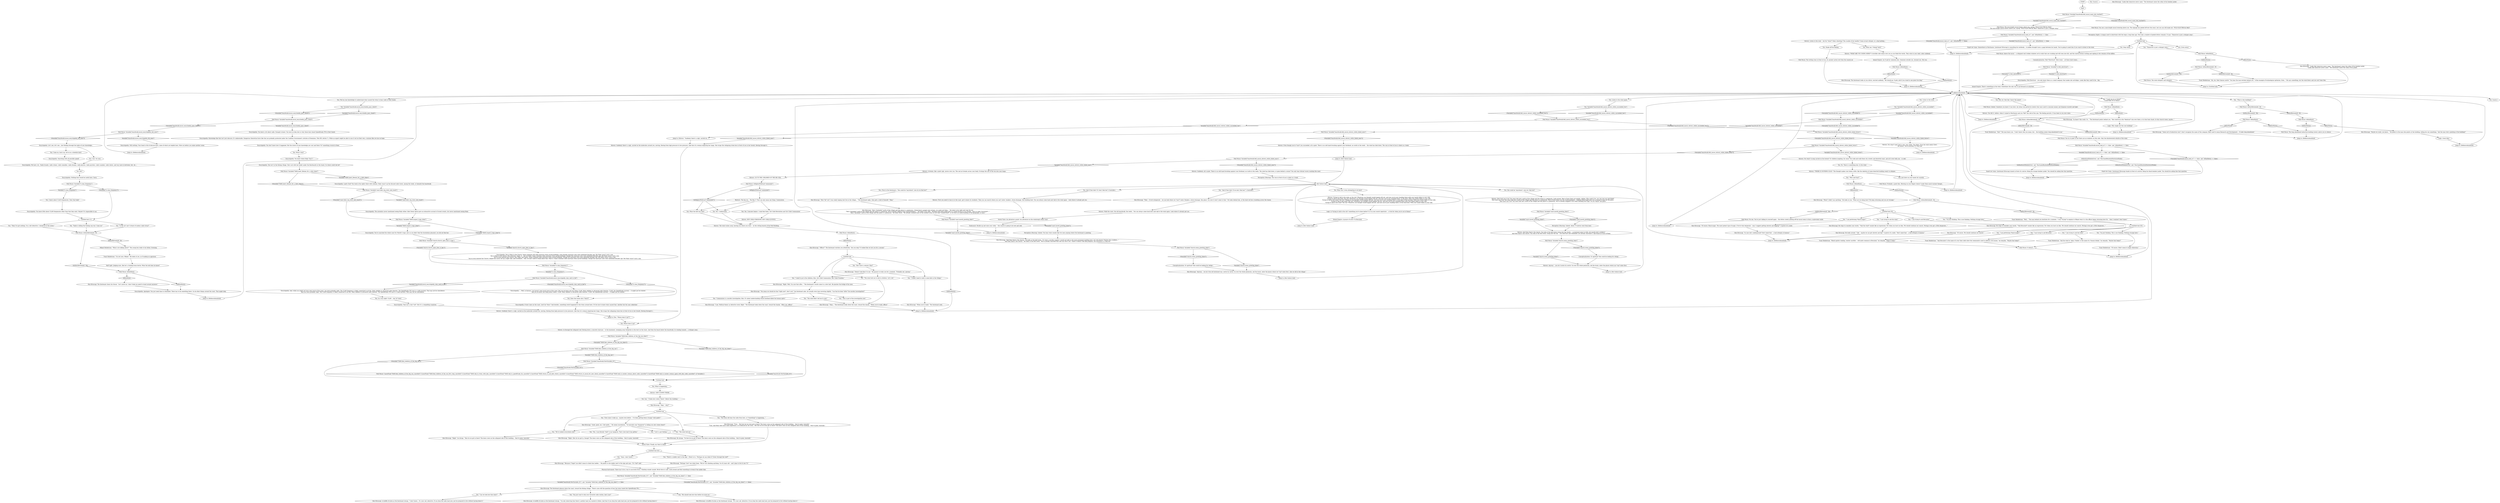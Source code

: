 # BOARDWALK / FELD MURAL
# 1. Observe the mural.
#2. Shivers White Check to see stairs, which then allows you to use the ladder to get to the roof.
# ==================================================
digraph G {
	  0 [label="START"];
	  1 [label="input"];
	  2 [label="Kim Kitsuragi: \"Some sort of industrial ruin? I don't recognize the name of the company. R&D used to mean Research and Development... It looks long-abandoned.\""];
	  3 [label="Shivers: Even though you're *sure* you succeeded, all is quiet. There is no cold hand brushing against your forehead, no rustle in the reeds -- the wind has died down. The ruin in front of you is silent as a tomb."];
	  4 [label="first failure hub"];
	  5 [label="Feld Mural: IsKimHere()"];
	  6 [label="IsKimHere()", shape=diamond];
	  7 [label="!(IsKimHere())", shape=diamond];
	  8 [label="You: Say: \"I think she's down *there*. Below this building.\""];
	  9 [label="Feld Mural: Variable[\"boardwalk.feld_mural_main_hub_reached\"]"];
	  10 [label="Variable[\"boardwalk.feld_mural_main_hub_reached\"]", shape=diamond];
	  11 [label="!(Variable[\"boardwalk.feld_mural_main_hub_reached\"])", shape=diamond];
	  12 [label="Kim Kitsuragi: \"Okay...\" The lieutenant looks down the coast, toward the shacks. \"When you're ready, officer.\""];
	  13 [label="Encyclopedia: Let's see, let's see... Just flicking through the index of your knowledge..."];
	  14 [label="You: Does that mean she's *here*?"];
	  15 [label="Jump to: [feldmuralmainhub]"];
	  16 [label="Feld Mural: You see a once-bright mural towering above you. The signage has peeled off over the years, but you can still make out: 'FELD ELECTRICAL R&D'."];
	  17 [label="Feld Mural: You try to peer in but there are no windows on this side. Only the disinterested whistle of the wind."];
	  18 [label="You: She could be *anywhere*, how do I find her?"];
	  19 [label="Jump to: [feldmuralmainhub]"];
	  20 [label="Feld Mural: The once-bright mural towers above you, saying \"FELD ELECTRICAL R&D.\"\nThe once-bright mural towers above you, saying \"FELD ELECTRICAL R&D: Tomorrow is just a whisper away.\""];
	  21 [label="Shivers: For what? A song carried on the breeze? Or children laughing, far away? You walk and walk these city streets and deserted coast, and all it ever tells you -- is cold."];
	  22 [label="Kim Kitsuragi: \"Of course. Black magic. The most potent type of magic. If we're that desperate -- may I suggest getting shovels and digging?\" A quiver of a smile."];
	  23 [label="Shivers: For what? God? God is very, very silent. Too silent. Even the wind seems tired...\nBe honest. You're praying. It's that bad."];
	  24 [label="You: Yes, Comrade Zephyr. I shall find them. Girl Child Revolution and Girl Child Communism!"];
	  25 [label="You: Cool. No rush."];
	  26 [label="You: But?"];
	  27 [label="Feld Mural: IsHourBetween(8, 19)"];
	  28 [label="IsHourBetween(8, 19)", shape=diamond];
	  29 [label="!(IsHourBetween(8, 19))", shape=diamond];
	  30 [label="Feld Mural: Variable[\"church.soona_greeting_done\"]"];
	  31 [label="Variable[\"church.soona_greeting_done\"]", shape=diamond];
	  32 [label="!(Variable[\"church.soona_greeting_done\"])", shape=diamond];
	  33 [label="Trant Heidelstam: \"Ask the wind or 'Aska i Vinden' is the name of a Vaasan lullaby,\" he remarks. \"Maybe that helps?\""];
	  34 [label="Feld Mural: Variable[\"boardwalk.feld_mural_shivers_white_succeeded_two\"]"];
	  35 [label="Variable[\"boardwalk.feld_mural_shivers_white_succeeded_two\"]", shape=diamond];
	  36 [label="!(Variable[\"boardwalk.feld_mural_shivers_white_succeeded_two\"])", shape=diamond];
	  37 [label="Kim Kitsuragi: He stops to consider your words. \"*Ask the wind* sounds like an expression. For when you have no idea. We should continue our search. Perhaps even get a little desperate...\""];
	  38 [label="Untitled hub"];
	  39 [label="Kim Kitsuragi: \"Right,\" he shrugs. \"How do we get in there? The doors were on the collapsed side of this building... they're gone, basically.\""];
	  40 [label="Kim Kitsuragi: \"Good, good, yes. Cold spells...\" He seems incredulous. \"So basically your *hangover* is telling you she's down there?\""];
	  41 [label="You: Why do I feel like I know this place?"];
	  42 [label="Encyclopedia: We have, uh... Radio brands, radio crimes, radio comedies, radio dramas, radio physics, radio psychics, radio scandals, radio shows, and way more in-between, but, uh...."];
	  43 [label="You: \"Is this all I am? A fount of useless radio trivia?\""];
	  44 [label="Encyclopedia: Land's End? You took in the sights there with Lilienne. Ruby wasn't up the disused radio tower, among the reeds, or beneath the boardwalk."];
	  45 [label="Jump to: [You: \"Where does it go?\"]"];
	  46 [label="Jump to: [feldmuralmainhub]"];
	  47 [label="You: \"The wind didn't tell me to wait.\""];
	  48 [label="You: \"Who said that?\""];
	  49 [label="You: \"I am performing *black magic*.\""];
	  50 [label="Logic: Great idea!"];
	  51 [label="You: What is happening..."];
	  52 [label="Kim Kitsuragi: \"Doesn't look like it to me.\" He pauses to study you for a moment. \"Probably not, anyway.\""];
	  53 [label="Encyclopedia: Still nothing. Your head is full of obscure facts, none of which are helpful here. Move on before you make another scene."];
	  54 [label="Encyclopedia: Nothing that would be useful here. Sorry."];
	  55 [label="Shivers: Suddenly there's a sigh, carried on the molecules around you, moving, flowing from high pressure to low pressure. Like that of a woman emptying her lungs. She wraps the collapsing stone box in front of you in her breath, flowing through it..."];
	  56 [label="You: \"The twins did hear the radio from here, so *something* is happening...\""];
	  57 [label="Feld Mural: CancelTask(\"TASK.find_children_of_the_big_sea_cancelled\");CancelTask(\"TASK.find_children_of_the_sea_first_step_cancelled\");CancelTask(\"TASK.talk_to_twins_with_kim_cancelled\");CancelTask(\"TASK.talk_to_speedfreaks_fm_cancelled\");CancelTask(\"TASK.return_to_ask_kids_where_cancelled\");CancelTask(\"TASK.return_to_mural_for_new_check_cancelled\");CancelTask(\"TASK.talk_to_washer_woman_about_radio_cancelled\");CancelTask(\"TASK.talk_to_washer_woman_again_with_kim_radio_cancelled\")--[[ Variable[ ]]"];
	  58 [label="Kim Kitsuragi: \"Looks like tomorrow never came.\" The lieutenant raises the collar of his bomber jacket.\n\"Looks like tomorrow never came.\" The lieutenant raises the collar of his jacket."];
	  59 [label="Feld Mural: Variable[\"church.soona_greeting_done\"]"];
	  60 [label="Variable[\"church.soona_greeting_done\"]", shape=diamond];
	  61 [label="!(Variable[\"church.soona_greeting_done\"])", shape=diamond];
	  62 [label="Jump to: [first failure hub]"];
	  63 [label="Feld Mural: Variable[\"coast.morell_greeting_done\"]"];
	  64 [label="Variable[\"coast.morell_greeting_done\"]", shape=diamond];
	  65 [label="!(Variable[\"coast.morell_greeting_done\"])", shape=diamond];
	  66 [label="Kim Kitsuragi: The lieutenant looks at you shiver, worried suddenly. \"We should go. It gets cold if you stand in one place too long.\""];
	  67 [label="Shivers: In through the collapsed roof, flowing down a concrete staircase -- to the basement, sweeping away footprints in the dust on the stairs. And then the beach below the boardwalk, its winding tunnels... a whisper away."];
	  68 [label="Jump to: [feldmuralmainhub]"];
	  69 [label="Shivers: A breeze, like a quiet sigh, moves over you. The cool air breaks across your body. It brings the salt of the sea into your lungs."];
	  70 [label="Kim Kitsuragi: \"Officer?\" The lieutenant watches you attentively. \"Are you okay? It looked like we lost you for a second.\""];
	  71 [label="You: Pull on your knowledge to understand what caused the twins to hear radio in their heads."];
	  72 [label="You: Variable[\"boardwalk.mural_encycloedia_pass_check\"]"];
	  73 [label="Variable[\"boardwalk.mural_encycloedia_pass_check\"]", shape=diamond];
	  74 [label="!(Variable[\"boardwalk.mural_encycloedia_pass_check\"])", shape=diamond];
	  75 [label="You: \"Can we look into that later?\""];
	  76 [label="Jump to: [Untitled hub]"];
	  77 [label="Conceptualization: Or spiritual? She could be looking for refuge..."];
	  78 [label="Shivers: How hard can it be? You were told she's north of the village and this place is a peninsula. Look around. West of here there are people, talking. Who could it be, you cup your ear and think?\nHow hard can it be? You were told she's north of the village and this place is a peninsula. West of here there are the cryptozoologists -- helping them might give you a reason to map out the place.\nHow hard can it be? You were told she's north of the village and this place is a peninsula. You've already mapped it out while checking the traps. So you *know* the place."];
	  79 [label="Feld Mural: IsKimHere()"];
	  80 [label="IsKimHere()", shape=diamond];
	  81 [label="!(IsKimHere())", shape=diamond];
	  82 [label="Feld Mural: IsHourBetween(8, 19)"];
	  83 [label="IsHourBetween(8, 19)", shape=diamond];
	  84 [label="!(IsHourBetween(8, 19))", shape=diamond];
	  85 [label="Kim Kitsuragi: He stops to consider your words. \"*Ask Revachol* sounds like an expression. For when you have no idea. We should continue our search. Perhaps even get a little desperate...\""];
	  86 [label="Trant Heidelstam: \"Blood spatter reading, rooster sacrifice -- still quite common in Revachol,\" he remarks. \"Hope it helps.\""];
	  87 [label="Kim Kitsuragi: \"Anyway -- we do it the old fashioned way: sector by sector. Go over the whole peninsula, ask the locals, enter the places where we *can* enter first. Like we did in the village.\""];
	  88 [label="Kim Kitsuragi: \"How *do* we? I was really hoping she'd be in the village...\" The lieutenant sighs, then gets a hold of himself: \"Okay.\""];
	  89 [label="Conceptualization: Or spiritual? She could be looking for refuge..."];
	  90 [label="Shivers: Walk the coast, the old boardwalk, the reeds... You can always come back here and talk to the wind again. Look where it already got you."];
	  91 [label="Shivers: The wind rushes away, leaving you where you were -- on the rotting boards of the Feld Building."];
	  92 [label="Untitled hub (11)"];
	  93 [label="Kim Kitsuragi: The lieutenant clears his throat. \"Let's move on. I don't think we need to stand around anymore.\""];
	  94 [label="Feld Mural: Variable[\"boardwalk.mural_encyclopedia_ulan_said_in_fail\"]"];
	  95 [label="Variable[\"boardwalk.mural_encyclopedia_ulan_said_in_fail\"]", shape=diamond];
	  96 [label="!(Variable[\"boardwalk.mural_encyclopedia_ulan_said_in_fail\"])", shape=diamond];
	  97 [label="Feld Mural: Variable[\"tc.feld_electrical\"]"];
	  98 [label="Variable[\"tc.feld_electrical\"]", shape=diamond];
	  99 [label="!(Variable[\"tc.feld_electrical\"])", shape=diamond];
	  100 [label="Savoir Faire: An adventure awaits! An adventure on the windswept urban coast."];
	  101 [label="Endurance: Buckle up and raise your collar -- this search is going to be wet and cold."];
	  102 [label="Jump to: [feldmuralmainhub]"];
	  103 [label="Feld Mural: It doesn't."];
	  104 [label="You: \"Tomorrow is just a whisper away...\""];
	  105 [label="Kim Kitsuragi: \"She's *probably* north of the village and this place is a peninsula. I think there's people west of here, we could ask them...\" He looks to his right and cups his ear.\n\"She's *probably* north of the village and this place is a peninsula. We've already talked to the cryptozoologists...\" He looks to his right. \"Working with them might give us a good excuse to run around -- give us some *structure*...\"\n\"She's *probably* north of the village and this place is a peninsula.\" He looks North. \"We already scanned most of the outdoor areas on our wild *cryptid hunt*, so we have an understanding of the geography, at least.\""];
	  106 [label="Kim Kitsuragi: He shrugs. \"So how do we get in there? The doors were on the collapsed side of this building... they're gone, basically.\""];
	  107 [label="You: \"I'm just thinking. This is me thinking. Nothing strange here.\""];
	  108 [label="Kim Kitsuragi: He looks around. \"Like -- maybe we can get shovels and dig?\" A quiver of a smile. \"Don't mind that -- a bad attempt at humour.\""];
	  109 [label="Esprit de Corps: Lieutenant Kitsuragi stands in front of a mirror, fixing his orange bomber jacket. You should be asking him that question."];
	  110 [label="Feld Mural: IsKimHere()"];
	  111 [label="IsKimHere()", shape=diamond];
	  112 [label="!(IsKimHere())", shape=diamond];
	  113 [label="Encyclopedia: You know little about ULAN frequencies other than that they exist. Maybe? It's impossible to say."];
	  114 [label="Encyclopedia: You know where Ruby *isn't.*"];
	  115 [label="Jump to: [feldmuralmainhub]"];
	  116 [label="Feld Mural: IsHourBetween(8, 19)"];
	  117 [label="IsHourBetween(8, 19)", shape=diamond];
	  118 [label="!(IsHourBetween(8, 19))", shape=diamond];
	  119 [label="You: \"I'm just thinking. This is me thinking. Nothing strange here.\""];
	  120 [label="Feld Mural: IsKimHere()"];
	  121 [label="IsKimHere()", shape=diamond];
	  122 [label="!(IsKimHere())", shape=diamond];
	  123 [label="Kim Kitsuragi: \"Because I *hope* you didn't mean to climb that ladder...\" He points to the ladder next to the sign and says: \"It's *not* safe.\""];
	  124 [label="You: [Leave.]"];
	  125 [label="Feld Mural: Variable[\"boardwalk.feld_mural_shivers_white_failed_once\"]"];
	  126 [label="Variable[\"boardwalk.feld_mural_shivers_white_failed_once\"]", shape=diamond];
	  127 [label="!(Variable[\"boardwalk.feld_mural_shivers_white_failed_once\"])", shape=diamond];
	  128 [label="You: Just blow on your hands for warmth."];
	  129 [label="You: \"Call it a gut feeling.\""];
	  130 [label="Inland Empire: There's something in the wind. Sometimes the only way to go forward is to fail first."];
	  131 [label="Jump to: [feldmuralmainhub]"];
	  132 [label="Feld Mural: IsKimHere()"];
	  133 [label="IsKimHere()", shape=diamond];
	  134 [label="!(IsKimHere())", shape=diamond];
	  135 [label="You: What's that?"];
	  136 [label="Feld Mural: Variable[\"coast.idiot_teq_story_end_reach\"]"];
	  137 [label="Variable[\"coast.idiot_teq_story_end_reach\"]", shape=diamond];
	  138 [label="!(Variable[\"coast.idiot_teq_story_end_reach\"])", shape=diamond];
	  139 [label="Feld Mural: Variable[\"church.church_open_door_w_key\"]"];
	  140 [label="Variable[\"church.church_open_door_w_key\"]", shape=diamond];
	  141 [label="!(Variable[\"church.church_open_door_w_key\"])", shape=diamond];
	  142 [label="Encyclopedia: If she's here on the coast, she'll be *here.* And besides, something weird happened to the twins around here. It'd be nice to know what caused that. Another fact for your collection!"];
	  143 [label="Feld Mural: The writing rises in front of you, its ancient carton wet from the coastal air."];
	  144 [label="You: (Turn to the lieutenant.) \"She could be *anywhere*, how do we find her?\""];
	  145 [label="You: \"There's a ladder next to the sign.\" (Point to it.) \"Perhaps we can climb it? Enter through the roof?\""];
	  146 [label="Kim Kitsuragi: \"Maybe we could, you know...\" He points to the man who points at the building, telling his son something. \"Ask the man who's pointing at the building?\""];
	  147 [label="You: \"I think I need to talk to some kids in the village.\""];
	  148 [label="You: \"This is part of the investigation now.\""];
	  149 [label="Feld Mural: Variable[\"boardwalk.mural_encycloedia_pass_check\"]"];
	  150 [label="Variable[\"boardwalk.mural_encycloedia_pass_check\"]", shape=diamond];
	  151 [label="!(Variable[\"boardwalk.mural_encycloedia_pass_check\"])", shape=diamond];
	  152 [label="Encyclopedia: You know a lot about radio. Enough to know: You have no idea how or why those boys heard Speedfreaks FM in their heads."];
	  153 [label="You: So I was right! ULAN -- she *is* here!"];
	  154 [label="Esprit de Corps: Lieutenant Kitsuragi stands in front of a mirror, fixing his black bomber jacket. You should be asking him that question."];
	  155 [label="Jump to: [first failure hub]"];
	  156 [label="Jump to: [feldmuralmainhub]"];
	  157 [label="Logic: Why single out this one building?"];
	  158 [label="Perception (Sight): A slogan used to intertwine with the loops a long time ago. Now only a shadow of peeled letters remains. It says: 'Tomorrow is just a whisper away'."];
	  159 [label="Perception (Hearing): Indeed. You hear what sounds like two men arguing where the lieutenant is pointing."];
	  160 [label="Kim Kitsuragi: \"What? I didn't say anything.\" He looks at you. \"What are we doing here? We keep returning and you act strange.\""];
	  161 [label="You: \"Yes. I can literally *talk* to my hangover. That's how bad it has gotten.\""];
	  162 [label="You: \"Then I've got nothing. I'm a shit detective. I should be in the sewer.\""];
	  163 [label="Mikael Heidelstam: \"What is he talking about?\" The young boy looks to his father, frowning."];
	  164 [label="Encyclopedia: Knowledge like that isn't just obscure; it's unknowable. Dangerous theoretical facts like that are probably protected under the Coalition Government's Articles of Dominion, Title XIV, Article 7c. While an expert might be able to suss it out on their own, a layman like you has no hope."];
	  165 [label="Untitled hub"];
	  166 [label="Kim Kitsuragi: A shuffle of nylon as the lieutenant shrugs. \"I don't know... It's your call, detective. If you drop the radio lead now, just be prepared to live without having done it.\""];
	  167 [label="Shivers: And then there's the church. You look at the bell tower rising into the clouds -- a prominent place to hide, but maybe she's reckless?\nAnd then there's the church. You look at the bell tower, rising into the sky -- you look East and remember you already searched it. And found no trace of Ruby."];
	  168 [label="Untitled hub (03)"];
	  169 [label="Kim Kitsuragi: \"Of course. We should continue our search.\""];
	  170 [label="Feld Mural: Variable[\"boardwalk.feld_mural_shivers_white_failed_once\"]"];
	  171 [label="Variable[\"boardwalk.feld_mural_shivers_white_failed_once\"]", shape=diamond];
	  172 [label="!(Variable[\"boardwalk.feld_mural_shivers_white_failed_once\"])", shape=diamond];
	  173 [label="Perception (Hearing): The ruin in front of you is silent as a tomb."];
	  174 [label="You: Shake off the feeling."];
	  175 [label="You: Where does it go?"];
	  176 [label="You: \"The wind told me.\""];
	  177 [label="Kim Kitsuragi: \"And then there's the church.\" He looks at the bell tower. \"If I were a murder suspect I would not hide in the most prominent building here, but who knows? Maybe she's reckless...\"\n\"And then there's the church.\" He looks at the bell tower. \"We've already searched that and can rule it out. I know it doesn't feel like progress, but exclusion is a step too.\""];
	  178 [label="Inland Empire: As if said by someone else. Someone outside you. Around you. Not you."];
	  179 [label="Feld Mural: The long abandoned industrial building towers above you in silence."];
	  180 [label="Kim Kitsuragi: \"Right. Well, I'm sure that after...\" The lieutenant's words come to a slow halt. He pinches the bridge of his nose."];
	  181 [label="You: \"You just want to dial your favourite radio station, don't you?\""];
	  182 [label="IsHardcoreModeActive()  and  WasGameBeatenInHardcoreMode()"];
	  183 [label="IsHardcoreModeActive()  and  WasGameBeatenInHardcoreMode()", shape=diamond];
	  184 [label="!(IsHardcoreModeActive()  and  WasGameBeatenInHardcoreMode())", shape=diamond];
	  185 [label="Kim Kitsuragi: \"In case she's underground? Don't mind that -- a bad attempt at humour.\""];
	  186 [label="You: \"I am trying to ask Revachol.\""];
	  187 [label="Jump to: [Shivers: \"Suddenly there's a sigh, carried on...\"]"];
	  188 [label="Feld Mural: The wind whispers and whispers."];
	  189 [label="Shivers: Listen to the wind -- but for *what*? Ruby whistling? The crackle of her bonfire? Some errant whisper, or a dog barking..."];
	  190 [label="Feld Mural: Variable[\"boardwalk.feld_mural_shivers_white_failed_twice\"]"];
	  191 [label="Variable[\"boardwalk.feld_mural_shivers_white_failed_twice\"]", shape=diamond];
	  192 [label="!(Variable[\"boardwalk.feld_mural_shivers_white_failed_twice\"])", shape=diamond];
	  193 [label="Untitled hub (02)"];
	  194 [label="You: \"Could she be in there?\"\n\"Could Ruby be in there?\""];
	  195 [label="Jump to: [feldmuralmainhub]"];
	  196 [label="Shivers: BOY CHILD FREEDOM. BOY CHILD JUSTICE."];
	  197 [label="You: \"The wind told me to talk to children. Let's roll.\""];
	  198 [label="Feld Mural: Variable[\"TASK.meet_lilienne_for_a_date_done\"]"];
	  199 [label="Variable[\"TASK.meet_lilienne_for_a_date_done\"]", shape=diamond];
	  200 [label="!(Variable[\"TASK.meet_lilienne_for_a_date_done\"])", shape=diamond];
	  201 [label="Kim Kitsuragi: \"True...  But how do we even get in there? The doors were on the collapsed side of this building... they're gone, basically.\"\n\"True. And Ruby does have radio experience, as evidenced by her lorry... But how do we even get in there? The doors were on the collapsed side of this building... they're gone, basically.\""];
	  202 [label="Feld Mural: Variable[\"TASK.find_children_of_the_big_sea_done\"]"];
	  203 [label="Variable[\"TASK.find_children_of_the_big_sea_done\"]", shape=diamond];
	  204 [label="!(Variable[\"TASK.find_children_of_the_big_sea_done\"])", shape=diamond];
	  205 [label="Encyclopedia: That isn't a fact *yet*. But it's a compelling suspicion."];
	  206 [label="Trant Heidelstam: \"She?\" The man hears you. \"I don't know who you mean, but... the building seems long-abandoned to me.\""];
	  207 [label="Jump to: [first failure hub]"];
	  208 [label="Shivers: First you need to tune in to the coast, get to know its residents. Then you can search where you can't enter: bunkers, storm drainage, this building here. You can always come back and talk to the wind again -- look where it already got you."];
	  209 [label="Untitled hub (03)"];
	  210 [label="Shivers: You felt it, before, when it rained in Martinaise and you *felt* the cold of the rain. The feeling persists. It has been in you ever since."];
	  211 [label="You: [Turn away.]"];
	  212 [label="Kim Kitsuragi: \"Perhaps *you* can climb them. *We're* not climbing anything. I'm 43 years old -- and I plan to live to see 70.\""];
	  213 [label="Feld Mural: Variable[\"boardwalk.feld_mural_shivers_white_failed_thrice\"]"];
	  214 [label="Variable[\"boardwalk.feld_mural_shivers_white_failed_thrice\"]", shape=diamond];
	  215 [label="!(Variable[\"boardwalk.feld_mural_shivers_white_failed_thrice\"])", shape=diamond];
	  216 [label="Feld Mural: IsKimHere()"];
	  217 [label="IsKimHere()", shape=diamond];
	  218 [label="!(IsKimHere())", shape=diamond];
	  219 [label="You: What the hell was that?"];
	  220 [label="Rhetoric: The big sea... The Big C? That can only mean one thing: Communism."];
	  221 [label="Feld Mural: Variable[\"boardwalk.mural_encyclopedia_fail_once\"]"];
	  222 [label="Variable[\"boardwalk.mural_encyclopedia_fail_once\"]", shape=diamond];
	  223 [label="!(Variable[\"boardwalk.mural_encyclopedia_fail_once\"])", shape=diamond];
	  224 [label="Encyclopedia: Searching with all possible speed!"];
	  225 [label="Feld Mural: Variable[\"tc.ulan_frequency\"]"];
	  226 [label="Variable[\"tc.ulan_frequency\"]", shape=diamond];
	  227 [label="!(Variable[\"tc.ulan_frequency\"])", shape=diamond];
	  228 [label="You: I know about ULAN frequencies. Does that help?"];
	  229 [label="Feld Mural: Variable[\"TASK.find_children_of_the_big_sea\"]"];
	  230 [label="Variable[\"TASK.find_children_of_the_big_sea\"]", shape=diamond];
	  231 [label="!(Variable[\"TASK.find_children_of_the_big_sea\"])", shape=diamond];
	  232 [label="Feld Mural: Variable[\"tc.ulan_frequency\"]"];
	  233 [label="Variable[\"tc.ulan_frequency\"]", shape=diamond];
	  234 [label="!(Variable[\"tc.ulan_frequency\"])", shape=diamond];
	  235 [label="Encyclopedia: And, while you might not have seen much of the coast, you were probably right: The ULAN frequency is likely connected to all this. Ruby dabbles in advanced radio theories. The Speedfreaks FM case is a radio mystery. That may not be coincidence.\nAnd you were probably right: The ULAN frequency is likely connected to all this. Ruby dabbles in advanced radio theories. The Speedfreaks FM case is a radio mystery. That may not be coincidence. "];
	  236 [label="You: And if that fails? If I don't find her? (Conclude.)"];
	  237 [label="You: \"I am trying to ask the wind.\""];
	  238 [label="Trant Heidelstam: \"Ah, yes, their famous motto!\" You hear the man exclaim behind you. \"A fine example of technological optimism, from...\" He says something, but the wind blows and you can't hear him."];
	  239 [label="Kim Kitsuragi: \"Then -- if we're desperate -- we can look where we *can't* enter. Bunkers, storm drainage, this place. I'm sure it won't come to that.\" He looks behind him, at the dark red box crumbling across the chasm."];
	  240 [label="Shivers: Suddenly, all is quiet. There is no cold hand brushing against your forehead, no rustle in the reeds. The wind has died down, or gone behind a corner? You only hear distant waves washing the coast."];
	  241 [label="You: \"I am trying to ask Revachol.\""];
	  242 [label="Jump to: [feldmuralmainhub]"];
	  243 [label="Feld Mural: Variable[\"boardwalk.mural_look_in\"] == false  and  IsKimHere() == false"];
	  244 [label="Variable[\"boardwalk.mural_look_in\"] == false  and  IsKimHere() == false", shape=diamond];
	  245 [label="!(Variable[\"boardwalk.mural_look_in\"] == false  and  IsKimHere() == false)", shape=diamond];
	  246 [label="You: \"Did I have a seizure, Kim?\""];
	  247 [label="Kim Kitsuragi: \"When you're ready.\" The lieutenant nods."];
	  248 [label="Feld Mural: Variable[\"TASK.inspect_traps_done\"]"];
	  249 [label="Variable[\"TASK.inspect_traps_done\"]", shape=diamond];
	  250 [label="!(Variable[\"TASK.inspect_traps_done\"])", shape=diamond];
	  251 [label="Half Light: Judging eyes, like he's a fucking brain doctor. What the hell does he know?"];
	  252 [label="Feld Mural: Above the mural -- a collapsed roof, broken windows set in walls that are cracking and will soon also fall, and the coastal breeze rustling and sighing in the remains of the edifice."];
	  253 [label="You: \"I am performing *black magic*.\""];
	  254 [label="Untitled hub"];
	  255 [label="You: \"I am trying to ask the wind.\""];
	  256 [label="You: What am I *doing* here?"];
	  257 [label="Shivers: *THERE IS NOTHING ELSE.* The thought makes your bones rattle, like the skeleton of some deserted building ready to collapse."];
	  258 [label="Shivers: Trying to talk to the wind, or the city? Whatever you thought would happen did not, and now you're just standing there with your hands fallen to your side.\nTrying to talk to the wind, the city? Whatever you thought would happen did not, and now you're just standing there, in the dark. With your hands fallen to your side.\nTrying to talk to the wind? The city? Whatever you thought would happen did not, and now you're just standing there, in the pale of the morning. With your hands fallen to your side.\nTrying to talk to the wind? The city? Whatever you thought would happen did not, and now you're just standing there with your hands fallen to your side.\nTrying to talk to the wind? The city? Whatever you thought would happen did not, and now you're just standing there, in the dusk hour. With your hands fallen to your side."];
	  259 [label="Savoir Faire: Finally, my time to shine!"];
	  260 [label="Shivers: GO TO THE CHILDREN OF THE BIG SEA."];
	  261 [label="You: \"Radio is killing the fucking cop star. Come on!\""];
	  262 [label="Kim Kitsuragi: A shuffle of nylon as the lieutenant shrugs. \"I'm only observing that there's another lead you wanted to follow. And that if you drop the radio lead now, just be prepared to live without having done it.\""];
	  263 [label="Conceptualization: Feld *Electrical*. How ironic -- all these dark rooms..."];
	  264 [label="Perception (Hearing): Indeed. About 70 metres west from here."];
	  265 [label="Jump to: [feldmuralmainhub]"];
	  266 [label="Trant Heidelstam: \"Well...\" The man behind you hesitates for a moment. \"I was *trying* to explain to Mikael what it is the officer keeps returning here for -- then I realized I don't know.\""];
	  267 [label="Jump to: [feldmuralmainhub]"];
	  269 [label="Feld Mural: IsHourBetween(8, 19)"];
	  270 [label="IsHourBetween(8, 19)", shape=diamond];
	  271 [label="!(IsHourBetween(8, 19))", shape=diamond];
	  272 [label="You: What was I even attempting to do here?"];
	  273 [label="You: \"We've looked everywhere else.\""];
	  274 [label="Kim Kitsuragi: \"In there? She could. Or...\" The lieutenant points behind you. \"She could be in the *identical* ruin over there, or in that boat shack. In that church tower, maybe...\""];
	  275 [label="You: \"I need to go to the children, Kim. Girl Child Communism. Boy Child Freedom.\""];
	  276 [label="Feld Mural: IsKimHere()"];
	  277 [label="IsKimHere()", shape=diamond];
	  278 [label="!(IsKimHere())", shape=diamond];
	  279 [label="Logic: Is *trying to talk to the city* something you've done before? Is it in your secret repertoire -- a trick for when you're out of ideas?"];
	  280 [label="Jump to: [feldmuralmainhub]"];
	  281 [label="You: Step closer."];
	  282 [label="Kim Kitsuragi: \"Looks like tomorrow never came.\" The lieutenant raises the collar of his bomber jacket."];
	  283 [label="Shivers: *WHAT ARE YOU DOING HERE?* A terrible cold comes over you as you think the words. They echo in your skull, alien suddenly."];
	  284 [label="Feld Mural: Variable[\"boardwalk.feld_mural_shivers_white_succeeded\"]"];
	  285 [label="Variable[\"boardwalk.feld_mural_shivers_white_succeeded\"]", shape=diamond];
	  286 [label="!(Variable[\"boardwalk.feld_mural_shivers_white_succeeded\"])", shape=diamond];
	  287 [label="Feld Mural: Indeed. Somehow you knew it was here. An urban ruin gutted by looters that once used to consume money and dispense warmth and light."];
	  288 [label="Jump to: [feldmuralmainhub]"];
	  289 [label="You: Yes. I understand."];
	  290 [label="Untitled hub"];
	  291 [label="Encyclopedia: She isn't in the fishing village. She's not with her bullet under the floorboards in the shack. So where could she be?"];
	  292 [label="Kim Kitsuragi: \"You mean we should do that *right now*, don't you?\" the lieutenant asks, his usually even tone wavering slightly. \"Can that be done *after* the murder investigation?\""];
	  293 [label="Encyclopedia: ... Well, in fairness, you haven't seen much more of the coast. But you do know one last thing: ULAN. Ruby dabbles in advanced radio theories. ULAN, the Speedfreaks mystery -- it might just be related.\nAnd you do know one thing about radios: ULAN. Ruby dabbles in advanced radio theories. ULAN, the Speedfreaks mystery -- it might just be related."];
	  294 [label="Kim Kitsuragi: The lieutenant glances down the coast, toward the fishing village. \"There's also still the question of how the twins tuned into Speedfreaks FM...\""];
	  295 [label="Encyclopedia: Feld Electrical -- you only know them as a small company that makes ink cartridges. Looks like they used to be... big."];
	  296 [label="feldmuralmainhub"];
	  297 [label="Feld Mural: Variable[\"coast.morell_greeting_done\"]"];
	  298 [label="Variable[\"coast.morell_greeting_done\"]", shape=diamond];
	  299 [label="!(Variable[\"coast.morell_greeting_done\"])", shape=diamond];
	  300 [label="Jump to: [feldmuralmainhub]"];
	  301 [label="Jump to: [first failure hub]"];
	  302 [label="You: Listen to the wind."];
	  303 [label="You: Variable[\"boardwalk.feld_mural_shivers_white_succeeded\"]"];
	  304 [label="Variable[\"boardwalk.feld_mural_shivers_white_succeeded\"]", shape=diamond];
	  305 [label="!(Variable[\"boardwalk.feld_mural_shivers_white_succeeded\"])", shape=diamond];
	  306 [label="Kim Kitsuragi: \"Okay -- why?\""];
	  307 [label="Shivers: Suddenly there's a sigh, carried on the molecules around you, moving, flowing from high pressure to low pressure. Like that of a woman emptying her lungs. She wraps the collapsing stone box in front of you in her breath, flowing through it..."];
	  308 [label="Jump to: [feldmuralmainhub]"];
	  309 [label="You: Come on, hurry up, we're on a schedule here!"];
	  310 [label="Encyclopedia: You don't know how it happened. But the stores of your knowledge are vast and there *is* something crucial in them."];
	  311 [label="Encyclopedia: Nor is Ruby in the Church. Some criminals still seek sanctuary from sacred buildings, even though sanctuary laws were abolished decades ago. But Ruby wasn't such a one.\nNor is Ruby in the church. The crab-man, Tiago, is -- but not Ruby. Some criminals seek sanctuary from sacred buildings, though the sanctuary laws were abolished decades ago. But Ruby wasn't such a one.\nYou've even entered the Church, met Tiago, and Soona. Some criminals seek sanctuary from sacred buildings, though the sanctuary laws were abolished decades ago. But Ruby wasn't such a one.\nYou've even entered the Church, helped the ravers set up a night club, and overheard... well, we don't need to think about that. Point is: Some criminals seek sanctuary from sacred buildings, though the sanctuary laws were abolished decades ago. But Ruby wasn't such a one."];
	  312 [label="You: \"We should look into that before we move on.\""];
	  313 [label="Inland Empire: A prayer of sorts? To Revachol."];
	  314 [label="Shivers: Anyway -- you do it sector by sector. Go over the whole peninsula, ask the locals, enter the places which you *can* enter first."];
	  315 [label="Feld Mural: No one. You're just talking to yourself again -- the letters slowly peeling off the mural seem to form a malevolent smile."];
	  316 [label="Trant Heidelstam: \"'Ask Revachol' is the name of a war time radio show the communists used to address civil issues,\" he remarks. \"Maybe that helps?\""];
	  317 [label="Trant Heidelstam: \"Of course. Didn't mean to imply otherwise.\""];
	  318 [label="Physical Instrument: There has to be a way to use brute force. Climbing sounds unsafe. Brute force is safe. Look around and find something to break if the ladder fails."];
	  319 [label="You: \"Yeah, I don't know...\""];
	  320 [label="You: \"Ever since I woke up -- maybe even before -- I've been getting these strange *cold spells*.\""];
	  321 [label="Feld Mural: IsKimHere()"];
	  322 [label="IsKimHere()", shape=diamond];
	  323 [label="!(IsKimHere())", shape=diamond];
	  324 [label="Shivers: SHE'S DOWN THERE."];
	  325 [label="Kim Kitsuragi: \"Right. How do we get in, though? The doors were on the collapsed side of this building... they're gone, basically.\""];
	  326 [label="Trant Heidelstam: \"I'm not sure, Mikael.\" He looks at you, as if making an appraisal."];
	  327 [label="Encyclopedia: The alcoholics never mentioned seeing Ruby either. Idiot Doom Spiral gave an exhaustive account of recent events, but never mentioned seeing Ruby."];
	  328 [label="Feld Mural: Variable[\"boardwalk.NewVariable_05\"]"];
	  329 [label="Variable[\"boardwalk.NewVariable_05\"]", shape=diamond];
	  330 [label="!(Variable[\"boardwalk.NewVariable_05\"])", shape=diamond];
	  331 [label="Feld Mural: Variable[\"boardwalk.NewVariable_05\"]  and  Variable[\"TASK.find_children_of_the_big_sea_done\"] == false"];
	  332 [label="Variable[\"boardwalk.NewVariable_05\"]  and  Variable[\"TASK.find_children_of_the_big_sea_done\"] == false", shape=diamond];
	  333 [label="!(Variable[\"boardwalk.NewVariable_05\"]  and  Variable[\"TASK.find_children_of_the_big_sea_done\"] == false)", shape=diamond];
	  334 [label="Kim Kitsuragi: A shuffle of nylon as the lieutenant shrugs. \"It's your call, detective. If you drop the radio lead now, just be prepared to live without having done it.\""];
	  335 [label="Feld Mural: Probably a good idea. Blowing on your fingers doesn't make them much warmer though..."];
	  336 [label="You: Listen to the wind again."];
	  337 [label="You: Variable[\"boardwalk.feld_mural_shivers_white_succeeded_two\"]"];
	  338 [label="Variable[\"boardwalk.feld_mural_shivers_white_succeeded_two\"]", shape=diamond];
	  339 [label="!(Variable[\"boardwalk.feld_mural_shivers_white_succeeded_two\"])", shape=diamond];
	  340 [label="You: \"And if that fails? If we don't find her?\" (Conclude.)"];
	  341 [label="You: No. There is something else. In the wind."];
	  342 [label="You: [Leave.]"];
	  343 [label="You: \"What is this building?\""];
	  344 [label="Feld Mural: Variable[\"boardwalk.mural_look_in\"]  and  IsKimHere() == false"];
	  345 [label="Variable[\"boardwalk.mural_look_in\"]  and  IsKimHere() == false", shape=diamond];
	  346 [label="!(Variable[\"boardwalk.mural_look_in\"]  and  IsKimHere() == false)", shape=diamond];
	  347 [label="Esprit de Corps: Somewhere in Martinaise, Lieutenant Kitsuragi is consulting his notebook... A sudden draught turns a page between his hands. You're going to need him if you want to listen to the wind."];
	  348 [label="Feld Mural: IsHighestPolitical(\"communist\")"];
	  349 [label="IsHighestPolitical(\"communist\")", shape=diamond];
	  350 [label="!(IsHighestPolitical(\"communist\"))", shape=diamond];
	  351 [label="You: \"Communism is a murder investigation, Kim. It's about understanding whose bootheel killed the human spirit.\""];
	  352 [label="Feld Mural: IsHourBetween(8, 19)"];
	  353 [label="IsHourBetween(8, 19)", shape=diamond];
	  354 [label="!(IsHourBetween(8, 19))", shape=diamond];
	  355 [label="Encyclopedia: Apologies! You just need time to remember. There has to be something there. Go do other things around the coast. That might help."];
	  356 [label="Encyclopedia: You've searched the whole coast for Morell's traps. Just as you didn't find the Insulindian phasmid, you did not find her."];
	  357 [label="Kim Kitsuragi: \"I see. Political theory as detective work. Right.\" The lieutenant looks down the coast, toward the shacks. \"After you, officer.\""];
	  0 -> 1
	  1 -> 9
	  2 -> 288
	  3 -> 301
	  4 -> 236
	  4 -> 272
	  4 -> 144
	  4 -> 18
	  4 -> 340
	  5 -> 6
	  5 -> 7
	  6 -> 66
	  7 -> 102
	  8 -> 306
	  9 -> 10
	  9 -> 11
	  10 -> 20
	  11 -> 16
	  12 -> 308
	  13 -> 25
	  13 -> 309
	  14 -> 142
	  15 -> 296
	  16 -> 158
	  17 -> 243
	  18 -> 78
	  19 -> 296
	  20 -> 344
	  21 -> 128
	  21 -> 341
	  22 -> 185
	  23 -> 280
	  24 -> 196
	  25 -> 42
	  26 -> 54
	  27 -> 28
	  27 -> 29
	  28 -> 110
	  29 -> 216
	  30 -> 32
	  30 -> 31
	  31 -> 314
	  32 -> 77
	  33 -> 103
	  34 -> 35
	  34 -> 36
	  35 -> 187
	  36 -> 213
	  37 -> 108
	  38 -> 56
	  38 -> 273
	  38 -> 320
	  38 -> 176
	  39 -> 259
	  40 -> 176
	  40 -> 161
	  40 -> 129
	  40 -> 273
	  41 -> 287
	  42 -> 26
	  43 -> 352
	  44 -> 136
	  45 -> 175
	  46 -> 296
	  47 -> 12
	  48 -> 79
	  49 -> 22
	  50 -> 195
	  51 -> 324
	  52 -> 275
	  52 -> 147
	  52 -> 197
	  53 -> 46
	  54 -> 225
	  55 -> 45
	  56 -> 201
	  57 -> 165
	  58 -> 76
	  59 -> 60
	  59 -> 61
	  60 -> 87
	  61 -> 89
	  62 -> 4
	  63 -> 64
	  63 -> 65
	  64 -> 167
	  65 -> 264
	  66 -> 102
	  67 -> 202
	  68 -> 296
	  69 -> 260
	  70 -> 290
	  71 -> 72
	  72 -> 73
	  72 -> 74
	  73 -> 149
	  74 -> 149
	  75 -> 166
	  76 -> 254
	  77 -> 314
	  78 -> 63
	  79 -> 80
	  79 -> 81
	  80 -> 160
	  81 -> 82
	  82 -> 83
	  82 -> 84
	  83 -> 266
	  84 -> 315
	  85 -> 108
	  86 -> 103
	  87 -> 155
	  88 -> 105
	  89 -> 87
	  90 -> 100
	  91 -> 132
	  92 -> 162
	  92 -> 43
	  92 -> 261
	  93 -> 355
	  94 -> 96
	  94 -> 95
	  95 -> 235
	  96 -> 293
	  97 -> 98
	  97 -> 99
	  98 -> 295
	  99 -> 130
	  100 -> 101
	  101 -> 19
	  102 -> 296
	  103 -> 300
	  104 -> 120
	  105 -> 297
	  106 -> 259
	  107 -> 169
	  108 -> 156
	  109 -> 131
	  110 -> 112
	  110 -> 111
	  111 -> 146
	  112 -> 179
	  113 -> 92
	  114 -> 291
	  115 -> 296
	  116 -> 117
	  116 -> 118
	  117 -> 206
	  118 -> 17
	  119 -> 317
	  120 -> 121
	  120 -> 122
	  121 -> 58
	  122 -> 269
	  123 -> 318
	  125 -> 126
	  125 -> 127
	  126 -> 69
	  127 -> 240
	  128 -> 335
	  129 -> 106
	  130 -> 296
	  131 -> 296
	  132 -> 133
	  132 -> 134
	  133 -> 70
	  134 -> 308
	  135 -> 114
	  136 -> 137
	  136 -> 138
	  137 -> 327
	  138 -> 248
	  139 -> 140
	  139 -> 141
	  140 -> 311
	  141 -> 232
	  142 -> 55
	  143 -> 102
	  144 -> 88
	  145 -> 212
	  146 -> 50
	  147 -> 247
	  148 -> 12
	  149 -> 150
	  149 -> 151
	  150 -> 152
	  151 -> 221
	  152 -> 164
	  153 -> 205
	  154 -> 131
	  155 -> 4
	  156 -> 296
	  157 -> 242
	  158 -> 254
	  159 -> 177
	  160 -> 168
	  161 -> 325
	  162 -> 352
	  163 -> 326
	  164 -> 310
	  165 -> 51
	  167 -> 30
	  168 -> 241
	  168 -> 107
	  168 -> 49
	  168 -> 255
	  169 -> 156
	  170 -> 171
	  170 -> 172
	  171 -> 307
	  172 -> 3
	  173 -> 4
	  174 -> 143
	  175 -> 67
	  176 -> 106
	  177 -> 59
	  178 -> 5
	  179 -> 288
	  180 -> 292
	  181 -> 262
	  182 -> 184
	  182 -> 183
	  183 -> 154
	  184 -> 109
	  185 -> 156
	  186 -> 316
	  187 -> 307
	  188 -> 76
	  189 -> 256
	  189 -> 174
	  190 -> 192
	  190 -> 191
	  191 -> 21
	  192 -> 125
	  193 -> 145
	  193 -> 319
	  194 -> 321
	  195 -> 296
	  196 -> 91
	  197 -> 12
	  198 -> 200
	  198 -> 199
	  199 -> 44
	  200 -> 136
	  201 -> 259
	  202 -> 203
	  202 -> 204
	  203 -> 165
	  204 -> 229
	  205 -> 55
	  206 -> 17
	  207 -> 4
	  208 -> 100
	  209 -> 253
	  209 -> 186
	  209 -> 237
	  209 -> 119
	  210 -> 68
	  212 -> 318
	  213 -> 214
	  213 -> 215
	  214 -> 23
	  215 -> 190
	  216 -> 217
	  216 -> 218
	  217 -> 2
	  218 -> 179
	  219 -> 91
	  220 -> 24
	  220 -> 289
	  220 -> 219
	  221 -> 222
	  221 -> 223
	  222 -> 53
	  223 -> 13
	  224 -> 42
	  225 -> 226
	  225 -> 227
	  226 -> 228
	  227 -> 92
	  228 -> 113
	  229 -> 230
	  229 -> 231
	  230 -> 328
	  231 -> 165
	  232 -> 233
	  232 -> 234
	  233 -> 94
	  234 -> 14
	  235 -> 153
	  236 -> 208
	  237 -> 33
	  238 -> 76
	  239 -> 90
	  240 -> 173
	  241 -> 85
	  242 -> 296
	  243 -> 244
	  243 -> 245
	  244 -> 182
	  245 -> 131
	  246 -> 52
	  247 -> 308
	  248 -> 249
	  248 -> 250
	  249 -> 356
	  250 -> 139
	  251 -> 276
	  252 -> 263
	  253 -> 86
	  254 -> 104
	  254 -> 281
	  254 -> 211
	  255 -> 37
	  256 -> 283
	  257 -> 48
	  257 -> 128
	  258 -> 279
	  259 -> 193
	  260 -> 348
	  261 -> 352
	  263 -> 97
	  264 -> 167
	  265 -> 296
	  266 -> 209
	  267 -> 296
	  269 -> 270
	  269 -> 271
	  270 -> 238
	  271 -> 188
	  272 -> 258
	  273 -> 39
	  274 -> 157
	  275 -> 180
	  276 -> 277
	  276 -> 278
	  277 -> 93
	  278 -> 355
	  279 -> 313
	  280 -> 296
	  281 -> 252
	  283 -> 178
	  284 -> 285
	  284 -> 286
	  285 -> 170
	  286 -> 213
	  287 -> 210
	  288 -> 296
	  289 -> 91
	  290 -> 275
	  290 -> 147
	  290 -> 197
	  290 -> 246
	  291 -> 198
	  292 -> 148
	  292 -> 351
	  292 -> 47
	  293 -> 14
	  294 -> 312
	  294 -> 75
	  294 -> 181
	  295 -> 130
	  296 -> 194
	  296 -> 71
	  296 -> 41
	  296 -> 302
	  296 -> 336
	  296 -> 342
	  296 -> 343
	  297 -> 298
	  297 -> 299
	  298 -> 177
	  299 -> 159
	  300 -> 296
	  301 -> 4
	  302 -> 303
	  303 -> 304
	  303 -> 305
	  304 -> 284
	  305 -> 284
	  306 -> 38
	  307 -> 175
	  308 -> 296
	  309 -> 224
	  310 -> 135
	  311 -> 232
	  312 -> 334
	  313 -> 207
	  314 -> 62
	  315 -> 267
	  316 -> 103
	  317 -> 300
	  318 -> 331
	  319 -> 123
	  320 -> 40
	  321 -> 322
	  321 -> 323
	  322 -> 274
	  323 -> 116
	  324 -> 8
	  325 -> 259
	  326 -> 251
	  327 -> 248
	  328 -> 329
	  328 -> 330
	  329 -> 165
	  330 -> 57
	  331 -> 332
	  331 -> 333
	  332 -> 294
	  335 -> 265
	  336 -> 337
	  337 -> 338
	  337 -> 339
	  338 -> 34
	  339 -> 34
	  340 -> 239
	  341 -> 257
	  343 -> 27
	  344 -> 345
	  344 -> 346
	  345 -> 347
	  346 -> 115
	  347 -> 115
	  348 -> 349
	  348 -> 350
	  349 -> 220
	  350 -> 289
	  350 -> 219
	  351 -> 357
	  352 -> 353
	  352 -> 354
	  353 -> 163
	  354 -> 276
	  355 -> 15
	  356 -> 139
	  357 -> 308
}

